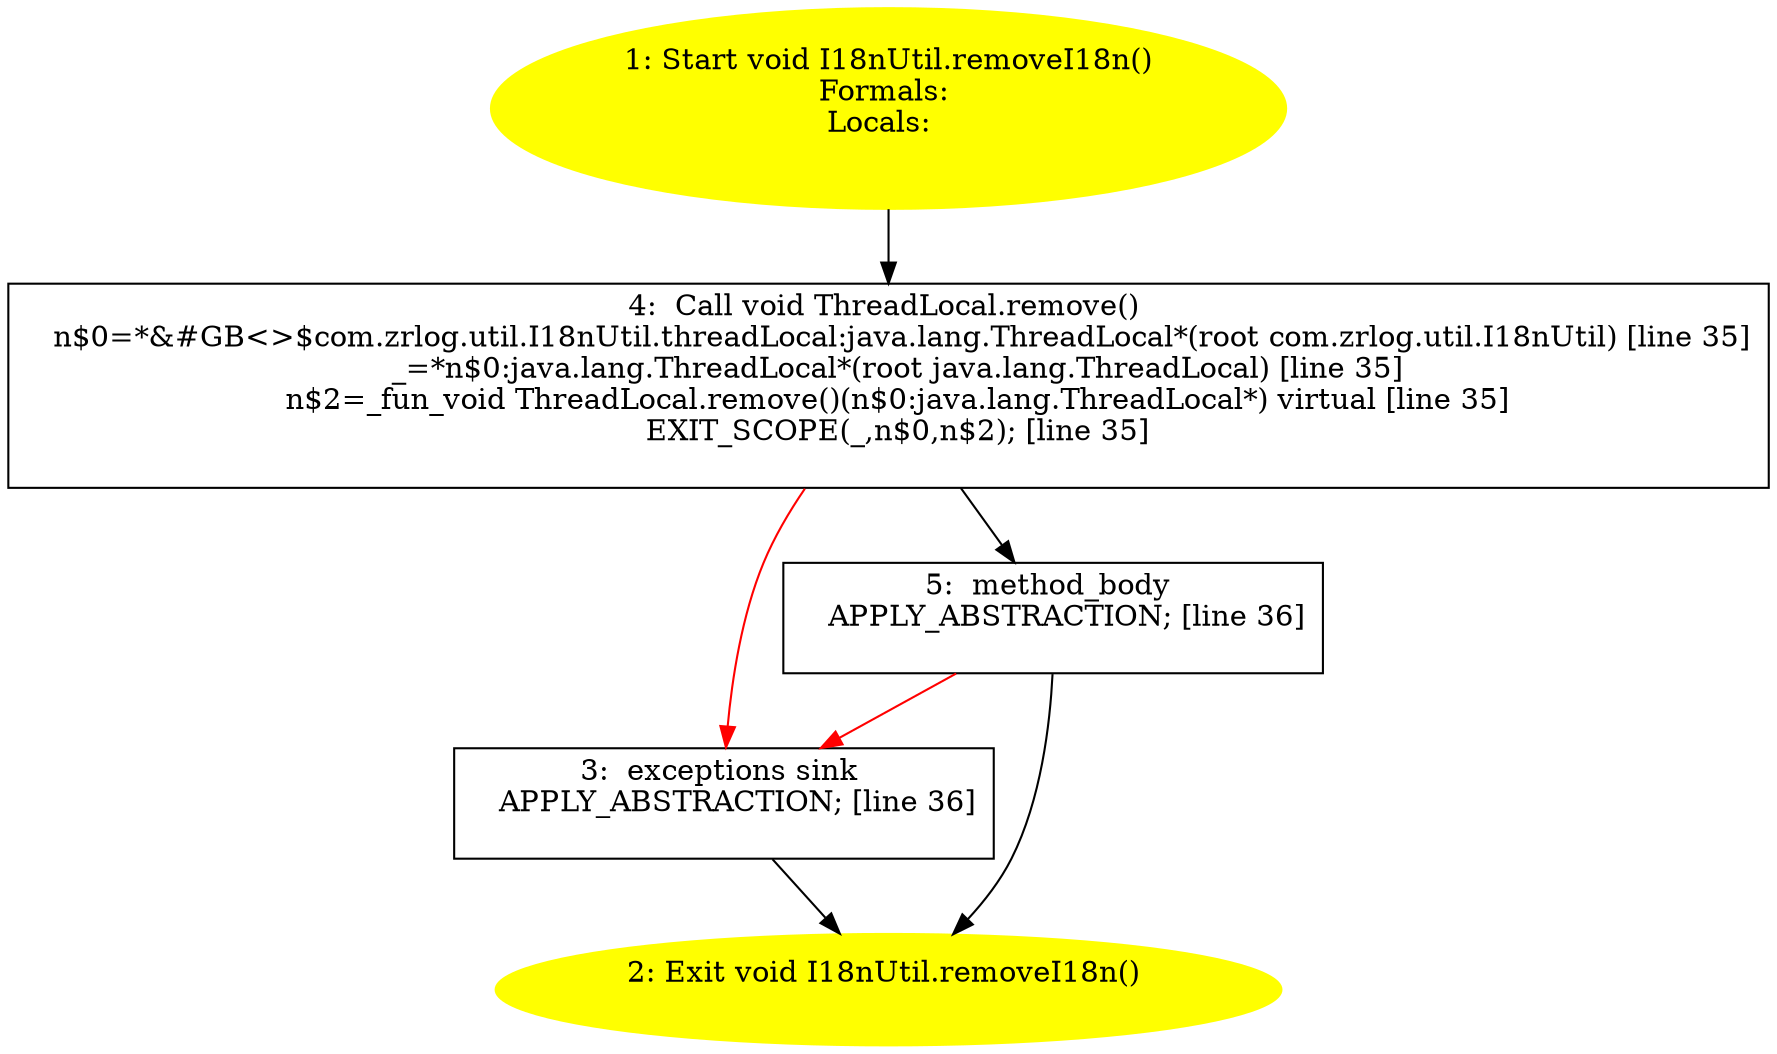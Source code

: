/* @generated */
digraph cfg {
"com.zrlog.util.I18nUtil.removeI18n():void.89aef7dd1812b1b720cbc2eccb8301c6_1" [label="1: Start void I18nUtil.removeI18n()\nFormals: \nLocals:  \n  " color=yellow style=filled]
	

	 "com.zrlog.util.I18nUtil.removeI18n():void.89aef7dd1812b1b720cbc2eccb8301c6_1" -> "com.zrlog.util.I18nUtil.removeI18n():void.89aef7dd1812b1b720cbc2eccb8301c6_4" ;
"com.zrlog.util.I18nUtil.removeI18n():void.89aef7dd1812b1b720cbc2eccb8301c6_2" [label="2: Exit void I18nUtil.removeI18n() \n  " color=yellow style=filled]
	

"com.zrlog.util.I18nUtil.removeI18n():void.89aef7dd1812b1b720cbc2eccb8301c6_3" [label="3:  exceptions sink \n   APPLY_ABSTRACTION; [line 36]\n " shape="box"]
	

	 "com.zrlog.util.I18nUtil.removeI18n():void.89aef7dd1812b1b720cbc2eccb8301c6_3" -> "com.zrlog.util.I18nUtil.removeI18n():void.89aef7dd1812b1b720cbc2eccb8301c6_2" ;
"com.zrlog.util.I18nUtil.removeI18n():void.89aef7dd1812b1b720cbc2eccb8301c6_4" [label="4:  Call void ThreadLocal.remove() \n   n$0=*&#GB<>$com.zrlog.util.I18nUtil.threadLocal:java.lang.ThreadLocal*(root com.zrlog.util.I18nUtil) [line 35]\n  _=*n$0:java.lang.ThreadLocal*(root java.lang.ThreadLocal) [line 35]\n  n$2=_fun_void ThreadLocal.remove()(n$0:java.lang.ThreadLocal*) virtual [line 35]\n  EXIT_SCOPE(_,n$0,n$2); [line 35]\n " shape="box"]
	

	 "com.zrlog.util.I18nUtil.removeI18n():void.89aef7dd1812b1b720cbc2eccb8301c6_4" -> "com.zrlog.util.I18nUtil.removeI18n():void.89aef7dd1812b1b720cbc2eccb8301c6_5" ;
	 "com.zrlog.util.I18nUtil.removeI18n():void.89aef7dd1812b1b720cbc2eccb8301c6_4" -> "com.zrlog.util.I18nUtil.removeI18n():void.89aef7dd1812b1b720cbc2eccb8301c6_3" [color="red" ];
"com.zrlog.util.I18nUtil.removeI18n():void.89aef7dd1812b1b720cbc2eccb8301c6_5" [label="5:  method_body \n   APPLY_ABSTRACTION; [line 36]\n " shape="box"]
	

	 "com.zrlog.util.I18nUtil.removeI18n():void.89aef7dd1812b1b720cbc2eccb8301c6_5" -> "com.zrlog.util.I18nUtil.removeI18n():void.89aef7dd1812b1b720cbc2eccb8301c6_2" ;
	 "com.zrlog.util.I18nUtil.removeI18n():void.89aef7dd1812b1b720cbc2eccb8301c6_5" -> "com.zrlog.util.I18nUtil.removeI18n():void.89aef7dd1812b1b720cbc2eccb8301c6_3" [color="red" ];
}
